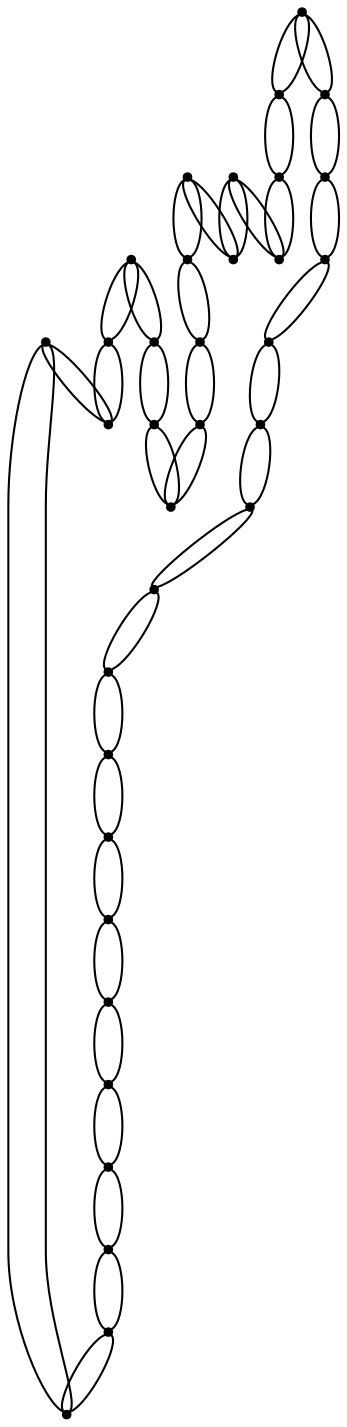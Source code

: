 graph {
  node [shape=point,comment="{\"directed\":false,\"doi\":\"10.1007/978-3-319-73915-1_41\",\"figure\":\"4\"}"]

  v0 [pos="1480.8171212040388,384.81000462613804"]
  v1 [pos="1480.8171212040388,490.37133439941886"]
  v2 [pos="1480.8171212040388,285.1119638125865"]
  v3 [pos="1445.631328714543,285.1119638125865"]
  v4 [pos="1445.631328714543,490.37133439941886"]
  v5 [pos="1410.443437807263,285.1119638125865"]
  v6 [pos="1410.4434378072629,490.37133439941886"]
  v7 [pos="1375.253448482199,285.1119638125865"]
  v8 [pos="1375.253448482199,490.37133439941886"]
  v9 [pos="1340.067655992703,285.1119638125865"]
  v10 [pos="1340.067655992703,490.37133439941886"]
  v11 [pos="1304.880814294315,285.1119638125865"]
  v12 [pos="1304.880814294315,490.37133439941886"]
  v13 [pos="1269.690824969251,285.1119638125865"]
  v14 [pos="1269.690824969251,490.37133439941886"]
  v15 [pos="1234.506081688647,285.1119638125865"]
  v16 [pos="1234.506081688647,490.37133439941886"]
  v17 [pos="1199.3181907813673,285.1119638125865"]
  v18 [pos="1199.318190781367,490.37133439941886"]
  v19 [pos="1164.1282014563033,285.1119638125865"]
  v20 [pos="1164.1282014563033,490.37133439941886"]
  v21 [pos="1128.943330998864,285.1119638125865"]
  v22 [pos="1128.943330998864,490.37133439941886"]
  v23 [pos="1093.7534688506353,285.11196381258645"]
  v24 [pos="1093.7534688506353,490.37133439941886"]
  v25 [pos="1058.5655143549377,285.1119638125865"]
  v26 [pos="1058.5655143549377,490.37133439941886"]
  v27 [pos="1023.380707485916,285.1119638125865"]
  v28 [pos="1023.3807074859161,490.37133439941886"]
  v29 [pos="988.1907658521653,285.11196381258645"]
  v30 [pos="988.1907658521653,490.37133439941886"]
  v31 [pos="953.0028272535721,285.1119638125865"]
  v32 [pos="953.0028272535721,384.81000462613804"]
  v33 [pos="953.0028272535721,490.37133439941886"]

  v0 -- v2 [id="-1",pos="1480.8171212040388,384.81000462613804 1492.5460684368347,361.35236585871576 1492.5460684368347,361.35236585871576 1492.5460684368347,361.35236585871576 1492.5460684368347,305.6399929045724 1492.5460684368347,305.6399929045724 1492.5460684368347,305.6399929045724 1480.8171212040388,285.1119638125865 1480.8171212040388,285.1119638125865 1480.8171212040388,285.1119638125865"]
  v32 -- v33 [id="-2",pos="953.0028272535721,384.81000462613804 941.2749928180858,408.26761159974126 941.2749928180858,408.26761159974126 941.2749928180858,408.26761159974126 941.2749928180858,466.9137274258157 941.2749928180858,466.9137274258157 941.2749928180858,466.9137274258157 953.0028272535721,490.37133439941886 953.0028272535721,490.37133439941886 953.0028272535721,490.37133439941886"]
  v31 -- v32 [id="-3",pos="953.0028272535721,285.1119638125865 941.2749928180858,305.6400246983916 941.2749928180858,305.6400246983916 941.2749928180858,305.6400246983916 941.2749928180858,361.35239765253493 941.2749928180858,361.35239765253493 941.2749928180858,361.35239765253493 953.0028272535721,384.81000462613804 953.0028272535721,384.81000462613804 953.0028272535721,384.81000462613804"]
  v33 -- v30 [id="-4",pos="953.0028272535721,490.37133439941886 964.7370205308282,502.0980712879731 964.7370205308282,502.0980712879731 964.7370205308282,502.0980712879731 976.4639329342579,502.0980712879731 976.4639329342579,502.0980712879731 976.4639329342579,502.0980712879731 988.1907658521653,490.37133439941886 988.1907658521653,490.37133439941886 988.1907658521653,490.37133439941886"]
  v31 -- v29 [id="-5",pos="953.0028272535721,285.1119638125865 964.7370205308282,296.8428656914546 964.7370205308282,296.8428656914546 964.7370205308282,296.8428656914546 976.4639329342579,296.8428656914546 976.4639329342579,296.8428656914546 976.4639329342579,296.8428656914546 988.1907658521653,285.11196381258645 988.1907658521653,285.11196381258645 988.1907658521653,285.11196381258645"]
  v32 -- v31 [id="-8",pos="953.0028272535721,384.81000462613804 964.7370205308282,361.35239765253493 964.7370205308282,361.35239765253493 964.7370205308282,361.35239765253493 964.7370205308282,305.6400246983916 964.7370205308282,305.6400246983916 964.7370205308282,305.6400246983916 953.0028272535721,285.1119638125865 953.0028272535721,285.1119638125865 953.0028272535721,285.1119638125865"]
  v33 -- v30 [id="-9",pos="953.0028272535721,490.37133439941886 964.7370205308282,478.6445975108646 964.7370205308282,478.6445975108646 964.7370205308282,478.6445975108646 976.4639329342579,478.6445975108646 976.4639329342579,478.6445975108646 976.4639329342579,478.6445975108646 988.1907658521653,490.37133439941886 988.1907658521653,490.37133439941886 988.1907658521653,490.37133439941886"]
  v31 -- v29 [id="-10",pos="953.0028272535721,285.1119638125865 964.7370205308282,273.3852269240322 964.7370205308282,273.3852269240322 964.7370205308282,273.3852269240322 976.4639329342579,273.3852269240322 976.4639329342579,273.3852269240322 976.4639329342579,273.3852269240322 988.1907658521653,285.11196381258645 988.1907658521653,285.11196381258645 988.1907658521653,285.11196381258645"]
  v33 -- v32 [id="-11",pos="953.0028272535721,490.37133439941886 964.7370205308282,466.9137274258157 964.7370205308282,466.9137274258157 964.7370205308282,466.9137274258157 964.7370205308282,408.26761159974126 964.7370205308282,408.26761159974126 964.7370205308282,408.26761159974126 953.0028272535721,384.81000462613804 953.0028272535721,384.81000462613804 953.0028272535721,384.81000462613804"]
  v30 -- v28 [id="-12",pos="988.1907658521653,490.37133439941886 999.9218273998498,502.0980712879731 999.9218273998498,502.0980712879731 999.9218273998498,502.0980712879731 1011.6486762148618,502.0980712879731 1011.6486762148618,502.0980712879731 1011.6486762148618,502.0980712879731 1023.3807074859161,490.37133439941886 1023.3807074859161,490.37133439941886 1023.3807074859161,490.37133439941886"]
  v30 -- v28 [id="-13",pos="988.1907658521653,490.37133439941886 999.9218273998498,478.6445975108646 999.9218273998498,478.6445975108646 999.9218273998498,478.6445975108646 1011.6486762148618,478.6445975108646 1011.6486762148618,478.6445975108646 1011.6486762148618,478.6445975108646 1023.3807074859161,490.37133439941886 1023.3807074859161,490.37133439941886 1023.3807074859161,490.37133439941886"]
  v29 -- v27 [id="-14",pos="988.1907658521653,285.11196381258645 999.9218273998498,273.3852269240322 999.9218273998498,273.3852269240322 999.9218273998498,273.3852269240322 1011.6486762148618,273.3852269240322 1011.6486762148618,273.3852269240322 1011.6486762148618,273.3852269240322 1023.380707485916,285.1119638125865 1023.380707485916,285.1119638125865 1023.380707485916,285.1119638125865"]
  v28 -- v26 [id="-15",pos="1023.3807074859161,490.37133439941886 1035.1065706804536,502.0980712879731 1035.1065706804536,502.0980712879731 1035.1065706804536,502.0980712879731 1046.8376163310338,502.0980712879731 1046.8376163310338,502.0980712879731 1046.8376163310338,502.0980712879731 1058.5655143549377,490.37133439941886 1058.5655143549377,490.37133439941886 1058.5655143549377,490.37133439941886"]
  v27 -- v29 [id="-16",pos="1023.380707485916,285.1119638125865 1011.6486762148618,296.8428656914546 1011.6486762148618,296.8428656914546 1011.6486762148618,296.8428656914546 999.9218273998498,296.8428656914546 999.9218273998498,296.8428656914546 999.9218273998498,296.8428656914546 988.1907658521653,285.11196381258645 988.1907658521653,285.11196381258645 988.1907658521653,285.11196381258645"]
  v28 -- v26 [id="-17",pos="1023.3807074859161,490.37133439941886 1035.1065706804536,478.6445975108646 1035.1065706804536,478.6445975108646 1035.1065706804536,478.6445975108646 1046.8376163310338,478.6445975108646 1046.8376163310338,478.6445975108646 1046.8376163310338,478.6445975108646 1058.5655143549377,490.37133439941886 1058.5655143549377,490.37133439941886 1058.5655143549377,490.37133439941886"]
  v27 -- v25 [id="-18",pos="1023.380707485916,285.1119638125865 1035.1065706804536,296.8428656914546 1035.1065706804536,296.8428656914546 1035.1065706804536,296.8428656914546 1046.8376163310338,296.8428656914546 1046.8376163310338,296.8428656914546 1046.8376163310338,296.8428656914546 1058.5655143549377,285.1119638125865 1058.5655143549377,285.1119638125865 1058.5655143549377,285.1119638125865"]
  v27 -- v25 [id="-19",pos="1023.380707485916,285.1119638125865 1035.1065706804536,273.3852269240322 1035.1065706804536,273.3852269240322 1035.1065706804536,273.3852269240322 1046.8376163310338,273.3852269240322 1046.8376163310338,273.3852269240322 1046.8376163310338,273.3852269240322 1058.5655143549377,285.1119638125865 1058.5655143549377,285.1119638125865 1058.5655143549377,285.1119638125865"]
  v25 -- v23 [id="-20",pos="1058.5655143549377,285.1119638125865 1070.299644043776,296.8428656914546 1070.299644043776,296.8428656914546 1070.299644043776,296.8428656914546 1082.026492858788,296.8428656914546 1082.026492858788,296.8428656914546 1082.026492858788,296.8428656914546 1093.7534688506353,285.11196381258645 1093.7534688506353,285.11196381258645 1093.7534688506353,285.11196381258645"]
  v26 -- v24 [id="-21",pos="1058.5655143549377,490.37133439941886 1070.299644043776,478.6445975108646 1070.299644043776,478.6445975108646 1070.299644043776,478.6445975108646 1082.026492858788,478.6445975108646 1082.026492858788,478.6445975108646 1082.026492858788,478.6445975108646 1093.7534688506353,490.37133439941886 1093.7534688506353,490.37133439941886 1093.7534688506353,490.37133439941886"]
  v24 -- v26 [id="-22",pos="1093.7534688506353,490.37133439941886 1082.026492858788,502.0980712879731 1082.026492858788,502.0980712879731 1082.026492858788,502.0980712879731 1070.299644043776,502.0980712879731 1070.299644043776,502.0980712879731 1070.299644043776,502.0980712879731 1058.5655143549377,490.37133439941886 1058.5655143549377,490.37133439941886 1058.5655143549377,490.37133439941886"]
  v24 -- v22 [id="-23",pos="1093.7534688506353,490.37133439941886 1105.48438732438,502.0980712879731 1105.48438732438,502.0980712879731 1105.48438732438,502.0980712879731 1117.211236139392,502.0980712879731 1117.211236139392,502.0980712879731 1117.211236139392,502.0980712879731 1128.943330998864,490.37133439941886 1128.943330998864,490.37133439941886 1128.943330998864,490.37133439941886"]
  v23 -- v21 [id="-24",pos="1093.7534688506353,285.11196381258645 1105.48438732438,296.8428656914546 1105.48438732438,296.8428656914546 1105.48438732438,296.8428656914546 1117.211236139392,296.8428656914546 1117.211236139392,296.8428656914546 1117.211236139392,296.8428656914546 1128.943330998864,285.1119638125865 1128.943330998864,285.1119638125865 1128.943330998864,285.1119638125865"]
  v24 -- v22 [id="-25",pos="1093.7534688506353,490.37133439941886 1105.48438732438,478.6445975108646 1105.48438732438,478.6445975108646 1105.48438732438,478.6445975108646 1117.211236139392,478.6445975108646 1117.211236139392,478.6445975108646 1117.211236139392,478.6445975108646 1128.943330998864,490.37133439941886 1128.943330998864,490.37133439941886 1128.943330998864,490.37133439941886"]
  v23 -- v25 [id="-26",pos="1093.7534688506353,285.11196381258645 1082.026492858788,273.3852269240322 1082.026492858788,273.3852269240322 1082.026492858788,273.3852269240322 1070.299644043776,273.3852269240322 1070.299644043776,273.3852269240322 1070.299644043776,273.3852269240322 1058.5655143549377,285.1119638125865 1058.5655143549377,285.1119638125865 1058.5655143549377,285.1119638125865"]
  v23 -- v21 [id="-27",pos="1093.7534688506353,285.11196381258645 1105.48438732438,273.3852269240322 1105.48438732438,273.3852269240322 1105.48438732438,273.3852269240322 1117.211236139392,273.3852269240322 1117.211236139392,273.3852269240322 1117.211236139392,273.3852269240322 1128.943330998864,285.1119638125865 1128.943330998864,285.1119638125865 1128.943330998864,285.1119638125865"]
  v21 -- v19 [id="-28",pos="1128.943330998864,285.1119638125865 1140.6691306049838,296.8428656914546 1140.6691306049838,296.8428656914546 1140.6691306049838,296.8428656914546 1152.4001762555638,296.8428656914546 1152.4001762555638,296.8428656914546 1152.4001762555638,296.8428656914546 1164.1282014563033,285.1119638125865 1164.1282014563033,285.1119638125865 1164.1282014563033,285.1119638125865"]
  v22 -- v20 [id="-29",pos="1128.943330998864,490.37133439941886 1140.6691306049838,478.6445975108646 1140.6691306049838,478.6445975108646 1140.6691306049838,478.6445975108646 1152.4001762555638,478.6445975108646 1152.4001762555638,478.6445975108646 1152.4001762555638,478.6445975108646 1164.1282014563033,490.37133439941886 1164.1282014563033,490.37133439941886 1164.1282014563033,490.37133439941886"]
  v20 -- v22 [id="-30",pos="1164.1282014563033,490.37133439941886 1152.4001762555638,502.0980712879731 1152.4001762555638,502.0980712879731 1152.4001762555638,502.0980712879731 1140.6691306049838,502.0980712879731 1140.6691306049838,502.0980712879731 1140.6691306049838,502.0980712879731 1128.943330998864,490.37133439941886 1128.943330998864,490.37133439941886 1128.943330998864,490.37133439941886"]
  v20 -- v18 [id="-31",pos="1164.1282014563033,490.37133439941886 1175.8580707211559,502.0980712879731 1175.8580707211559,502.0980712879731 1175.8580707211559,502.0980712879731 1187.5891163717358,502.0980712879731 1187.5891163717358,502.0980712879731 1187.5891163717358,502.0980712879731 1199.318190781367,490.37133439941886 1199.318190781367,490.37133439941886 1199.318190781367,490.37133439941886"]
  v19 -- v21 [id="-32",pos="1164.1282014563033,285.1119638125865 1152.4001762555638,273.3852269240322 1152.4001762555638,273.3852269240322 1152.4001762555638,273.3852269240322 1140.6691306049838,273.3852269240322 1140.6691306049838,273.3852269240322 1140.6691306049838,273.3852269240322 1128.943330998864,285.1119638125865 1128.943330998864,285.1119638125865 1128.943330998864,285.1119638125865"]
  v20 -- v18 [id="-33",pos="1164.1282014563033,490.37133439941886 1175.8580707211559,478.6445975108646 1175.8580707211559,478.6445975108646 1175.8580707211559,478.6445975108646 1187.5891163717358,478.6445975108646 1187.5891163717358,478.6445975108646 1187.5891163717358,478.6445975108646 1199.318190781367,490.37133439941886 1199.318190781367,490.37133439941886 1199.318190781367,490.37133439941886"]
  v19 -- v17 [id="-34",pos="1164.1282014563033,285.1119638125865 1175.8580707211559,296.8428656914546 1175.8580707211559,296.8428656914546 1175.8580707211559,296.8428656914546 1187.5891163717358,296.8428656914546 1187.5891163717358,296.8428656914546 1187.5891163717358,296.8428656914546 1199.3181907813673,285.1119638125865 1199.3181907813673,285.1119638125865 1199.3181907813673,285.1119638125865"]
  v18 -- v16 [id="-35",pos="1199.318190781367,490.37133439941886 1211.047010837328,502.0980712879731 1211.047010837328,502.0980712879731 1211.047010837328,502.0980712879731 1222.7738596523398,502.0980712879731 1222.7738596523398,502.0980712879731 1222.7738596523398,502.0980712879731 1234.506081688647,490.37133439941886 1234.506081688647,490.37133439941886 1234.506081688647,490.37133439941886"]
  v17 -- v15 [id="-36",pos="1199.3181907813673,285.1119638125865 1211.047010837328,296.8428656914546 1211.047010837328,296.8428656914546 1211.047010837328,296.8428656914546 1222.7738596523398,296.8428656914546 1222.7738596523398,296.8428656914546 1222.7738596523398,296.8428656914546 1234.506081688647,285.1119638125865 1234.506081688647,285.1119638125865 1234.506081688647,285.1119638125865"]
  v18 -- v16 [id="-37",pos="1199.318190781367,490.37133439941886 1211.047010837328,478.6445975108646 1211.047010837328,478.6445975108646 1211.047010837328,478.6445975108646 1222.7738596523398,478.6445975108646 1222.7738596523398,478.6445975108646 1222.7738596523398,478.6445975108646 1234.506081688647,490.37133439941886 1234.506081688647,490.37133439941886 1234.506081688647,490.37133439941886"]
  v17 -- v19 [id="-38",pos="1199.3181907813673,285.1119638125865 1187.5891163717358,273.3852269240322 1187.5891163717358,273.3852269240322 1187.5891163717358,273.3852269240322 1175.8580707211559,273.3852269240322 1175.8580707211559,273.3852269240322 1175.8580707211559,273.3852269240322 1164.1282014563033,285.1119638125865 1164.1282014563033,285.1119638125865 1164.1282014563033,285.1119638125865"]
  v17 -- v15 [id="-39",pos="1199.3181907813673,285.1119638125865 1211.047010837328,273.3852269240322 1211.047010837328,273.3852269240322 1211.047010837328,273.3852269240322 1222.7738596523398,273.3852269240322 1222.7738596523398,273.3852269240322 1222.7738596523398,273.3852269240322 1234.506081688647,285.1119638125865 1234.506081688647,285.1119638125865 1234.506081688647,285.1119638125865"]
  v16 -- v14 [id="-40",pos="1234.506081688647,490.37133439941886 1246.2318812947672,502.0980712879731 1246.2318812947672,502.0980712879731 1246.2318812947672,502.0980712879731 1257.9629269453471,502.0980712879731 1257.9629269453471,502.0980712879731 1257.9629269453471,502.0980712879731 1269.690824969251,490.37133439941886 1269.690824969251,490.37133439941886 1269.690824969251,490.37133439941886"]
  v16 -- v14 [id="-41",pos="1234.506081688647,490.37133439941886 1246.2318812947672,478.6445975108646 1246.2318812947672,478.6445975108646 1246.2318812947672,478.6445975108646 1257.9629269453471,478.6445975108646 1257.9629269453471,478.6445975108646 1257.9629269453471,478.6445975108646 1269.690824969251,490.37133439941886 1269.690824969251,490.37133439941886 1269.690824969251,490.37133439941886"]
  v15 -- v13 [id="-42",pos="1234.506081688647,285.1119638125865 1246.2318812947672,273.3852269240322 1246.2318812947672,273.3852269240322 1246.2318812947672,273.3852269240322 1257.9629269453471,273.3852269240322 1257.9629269453471,273.3852269240322 1257.9629269453471,273.3852269240322 1269.690824969251,285.1119638125865 1269.690824969251,285.1119638125865 1269.690824969251,285.1119638125865"]
  v14 -- v12 [id="-43",pos="1269.690824969251,490.37133439941886 1281.425018246507,502.0980712879731 1281.425018246507,502.0980712879731 1281.425018246507,502.0980712879731 1293.1518670615192,502.0980712879731 1293.1518670615192,502.0980712879731 1293.1518670615192,502.0980712879731 1304.880814294315,490.37133439941886 1304.880814294315,490.37133439941886 1304.880814294315,490.37133439941886"]
  v13 -- v11 [id="-44",pos="1269.690824969251,285.1119638125865 1281.425018246507,296.8428656914546 1281.425018246507,296.8428656914546 1281.425018246507,296.8428656914546 1293.1518670615192,296.8428656914546 1293.1518670615192,296.8428656914546 1293.1518670615192,296.8428656914546 1304.880814294315,285.1119638125865 1304.880814294315,285.1119638125865 1304.880814294315,285.1119638125865"]
  v14 -- v12 [id="-45",pos="1269.690824969251,490.37133439941886 1281.425018246507,478.6445975108646 1281.425018246507,478.6445975108646 1281.425018246507,478.6445975108646 1293.1518670615192,478.6445975108646 1293.1518670615192,478.6445975108646 1293.1518670615192,478.6445975108646 1304.880814294315,490.37133439941886 1304.880814294315,490.37133439941886 1304.880814294315,490.37133439941886"]
  v13 -- v15 [id="-46",pos="1269.690824969251,285.1119638125865 1257.9629269453471,296.8428656914546 1257.9629269453471,296.8428656914546 1257.9629269453471,296.8428656914546 1246.2318812947672,296.8428656914546 1246.2318812947672,296.8428656914546 1246.2318812947672,296.8428656914546 1234.506081688647,285.1119638125865 1234.506081688647,285.1119638125865 1234.506081688647,285.1119638125865"]
  v13 -- v11 [id="-47",pos="1269.690824969251,285.1119638125865 1281.425018246507,273.3852269240322 1281.425018246507,273.3852269240322 1281.425018246507,273.3852269240322 1293.1518670615192,273.3852269240322 1293.1518670615192,273.3852269240322 1293.1518670615192,273.3852269240322 1304.880814294315,285.1119638125865 1304.880814294315,285.1119638125865 1304.880814294315,285.1119638125865"]
  v11 -- v9 [id="-48",pos="1304.880814294315,285.1119638125865 1316.609761527111,296.8428656914546 1316.609761527111,296.8428656914546 1316.609761527111,296.8428656914546 1328.336610342123,296.8428656914546 1328.336610342123,296.8428656914546 1328.336610342123,296.8428656914546 1340.067655992703,285.1119638125865 1340.067655992703,285.1119638125865 1340.067655992703,285.1119638125865"]
  v12 -- v10 [id="-49",pos="1304.880814294315,490.37133439941886 1316.609761527111,478.6445975108646 1316.609761527111,478.6445975108646 1316.609761527111,478.6445975108646 1328.336610342123,478.6445975108646 1328.336610342123,478.6445975108646 1328.336610342123,478.6445975108646 1340.067655992703,490.37133439941886 1340.067655992703,490.37133439941886 1340.067655992703,490.37133439941886"]
  v10 -- v12 [id="-50",pos="1340.067655992703,490.37133439941886 1328.336610342123,502.0980712879731 1328.336610342123,502.0980712879731 1328.336610342123,502.0980712879731 1316.609761527111,502.0980712879731 1316.609761527111,502.0980712879731 1316.609761527111,502.0980712879731 1304.880814294315,490.37133439941886 1304.880814294315,490.37133439941886 1304.880814294315,490.37133439941886"]
  v11 -- v9 [id="-51",pos="1304.880814294315,285.1119638125865 1316.609761527111,273.3852269240322 1316.609761527111,273.3852269240322 1316.609761527111,273.3852269240322 1328.336610342123,273.3852269240322 1328.336610342123,273.3852269240322 1328.336610342123,273.3852269240322 1340.067655992703,285.1119638125865 1340.067655992703,285.1119638125865 1340.067655992703,285.1119638125865"]
  v9 -- v7 [id="-52",pos="1340.067655992703,285.1119638125865 1351.794504807715,296.8428656914546 1351.794504807715,296.8428656914546 1351.794504807715,296.8428656914546 1363.525550458295,296.8428656914546 1363.525550458295,296.8428656914546 1363.525550458295,296.8428656914546 1375.253448482199,285.1119638125865 1375.253448482199,285.1119638125865 1375.253448482199,285.1119638125865"]
  v10 -- v8 [id="-53",pos="1340.067655992703,490.37133439941886 1351.794504807715,478.6445975108646 1351.794504807715,478.6445975108646 1351.794504807715,478.6445975108646 1363.525550458295,478.6445975108646 1363.525550458295,478.6445975108646 1363.525550458295,478.6445975108646 1375.253448482199,490.37133439941886 1375.253448482199,490.37133439941886 1375.253448482199,490.37133439941886"]
  v8 -- v10 [id="-54",pos="1375.253448482199,490.37133439941886 1363.525550458295,502.0980712879731 1363.525550458295,502.0980712879731 1363.525550458295,502.0980712879731 1351.794504807715,502.0980712879731 1351.794504807715,502.0980712879731 1351.794504807715,502.0980712879731 1340.067655992703,490.37133439941886 1340.067655992703,490.37133439941886 1340.067655992703,490.37133439941886"]
  v9 -- v7 [id="-55",pos="1340.067655992703,285.1119638125865 1351.794504807715,273.3852269240322 1351.794504807715,273.3852269240322 1351.794504807715,273.3852269240322 1363.525550458295,273.3852269240322 1363.525550458295,273.3852269240322 1363.525550458295,273.3852269240322 1375.253448482199,285.1119638125865 1375.253448482199,285.1119638125865 1375.253448482199,285.1119638125865"]
  v7 -- v5 [id="-56",pos="1375.253448482199,285.1119638125865 1386.983444923887,296.8428656914546 1386.983444923887,296.8428656914546 1386.983444923887,296.8428656914546 1398.714490574467,296.8428656914546 1398.714490574467,296.8428656914546 1398.714490574467,296.8428656914546 1410.443437807263,285.1119638125865 1410.443437807263,285.1119638125865 1410.443437807263,285.1119638125865"]
  v8 -- v6 [id="-57",pos="1375.253448482199,490.37133439941886 1386.983444923887,478.6445975108646 1386.983444923887,478.6445975108646 1386.983444923887,478.6445975108646 1398.714490574467,478.6445975108646 1398.714490574467,478.6445975108646 1398.714490574467,478.6445975108646 1410.4434378072629,490.37133439941886 1410.4434378072629,490.37133439941886 1410.4434378072629,490.37133439941886"]
  v6 -- v8 [id="-58",pos="1410.4434378072629,490.37133439941886 1398.714490574467,502.0980712879731 1398.714490574467,502.0980712879731 1398.714490574467,502.0980712879731 1386.983444923887,502.0980712879731 1386.983444923887,502.0980712879731 1386.983444923887,502.0980712879731 1375.253448482199,490.37133439941886 1375.253448482199,490.37133439941886 1375.253448482199,490.37133439941886"]
  v6 -- v4 [id="-59",pos="1410.4434378072629,490.37133439941886 1422.172385040059,502.0980712879731 1422.172385040059,502.0980712879731 1422.172385040059,502.0980712879731 1433.903430690639,502.0980712879731 1433.903430690639,502.0980712879731 1433.903430690639,502.0980712879731 1445.631328714543,490.37133439941886 1445.631328714543,490.37133439941886 1445.631328714543,490.37133439941886"]
  v5 -- v7 [id="-60",pos="1410.443437807263,285.1119638125865 1398.714490574467,273.3852269240322 1398.714490574467,273.3852269240322 1398.714490574467,273.3852269240322 1386.983444923887,273.3852269240322 1386.983444923887,273.3852269240322 1386.983444923887,273.3852269240322 1375.253448482199,285.1119638125865 1375.253448482199,285.1119638125865 1375.253448482199,285.1119638125865"]
  v6 -- v4 [id="-61",pos="1410.4434378072629,490.37133439941886 1422.172385040059,478.6445975108646 1422.172385040059,478.6445975108646 1422.172385040059,478.6445975108646 1433.903430690639,478.6445975108646 1433.903430690639,478.6445975108646 1433.903430690639,478.6445975108646 1445.631328714543,490.37133439941886 1445.631328714543,490.37133439941886 1445.631328714543,490.37133439941886"]
  v5 -- v3 [id="-62",pos="1410.443437807263,285.1119638125865 1422.172385040059,296.8428656914546 1422.172385040059,296.8428656914546 1422.172385040059,296.8428656914546 1433.903430690639,296.8428656914546 1433.903430690639,296.8428656914546 1433.903430690639,296.8428656914546 1445.631328714543,285.1119638125865 1445.631328714543,285.1119638125865 1445.631328714543,285.1119638125865"]
  v4 -- v1 [id="-63",pos="1445.631328714543,490.37133439941886 1457.357128320663,502.0980712879731 1457.357128320663,502.0980712879731 1457.357128320663,502.0980712879731 1469.088173971243,502.0980712879731 1469.088173971243,502.0980712879731 1469.088173971243,502.0980712879731 1480.8171212040388,490.37133439941886 1480.8171212040388,490.37133439941886 1480.8171212040388,490.37133439941886"]
  v3 -- v2 [id="-64",pos="1445.631328714543,285.1119638125865 1457.357128320663,296.8428656914546 1457.357128320663,296.8428656914546 1457.357128320663,296.8428656914546 1469.088173971243,296.8428656914546 1469.088173971243,296.8428656914546 1469.088173971243,296.8428656914546 1480.8171212040388,285.1119638125865 1480.8171212040388,285.1119638125865 1480.8171212040388,285.1119638125865"]
  v4 -- v1 [id="-65",pos="1445.631328714543,490.37133439941886 1457.357128320663,478.6445975108646 1457.357128320663,478.6445975108646 1457.357128320663,478.6445975108646 1469.088173971243,478.6445975108646 1469.088173971243,478.6445975108646 1469.088173971243,478.6445975108646 1480.8171212040388,490.37133439941886 1480.8171212040388,490.37133439941886 1480.8171212040388,490.37133439941886"]
  v3 -- v5 [id="-66",pos="1445.631328714543,285.1119638125865 1433.903430690639,273.3852269240322 1433.903430690639,273.3852269240322 1433.903430690639,273.3852269240322 1422.172385040059,273.3852269240322 1422.172385040059,273.3852269240322 1422.172385040059,273.3852269240322 1410.443437807263,285.1119638125865 1410.443437807263,285.1119638125865 1410.443437807263,285.1119638125865"]
  v0 -- v1 [id="-67",pos="1480.8171212040388,384.81000462613804 1469.088173971243,408.26761159974126 1469.088173971243,408.26761159974126 1469.088173971243,408.26761159974126 1469.088173971243,466.9137274258157 1469.088173971243,466.9137274258157 1469.088173971243,466.9137274258157 1480.8171212040388,490.37133439941886 1480.8171212040388,490.37133439941886 1480.8171212040388,490.37133439941886"]
  v1 -- v0 [id="-69",pos="1480.8171212040388,490.37133439941886 1492.5460684368347,466.9137274258157 1492.5460684368347,466.9137274258157 1492.5460684368347,466.9137274258157 1492.5460684368347,408.26761159974126 1492.5460684368347,408.26761159974126 1492.5460684368347,408.26761159974126 1480.8171212040388,384.81000462613804 1480.8171212040388,384.81000462613804 1480.8171212040388,384.81000462613804"]
  v0 -- v2 [id="-70",pos="1480.8171212040388,384.81000462613804 1469.088173971243,361.35236585871576 1469.088173971243,361.35236585871576 1469.088173971243,361.35236585871576 1469.088173971243,305.6399929045724 1469.088173971243,305.6399929045724 1469.088173971243,305.6399929045724 1480.8171212040388,285.1119638125865 1480.8171212040388,285.1119638125865 1480.8171212040388,285.1119638125865"]
  v3 -- v2 [id="-72",pos="1445.631328714543,285.1119638125865 1457.357128320663,273.3852269240322 1457.357128320663,273.3852269240322 1457.357128320663,273.3852269240322 1469.088173971243,273.3852269240322 1469.088173971243,273.3852269240322 1469.088173971243,273.3852269240322 1480.8171212040388,285.1119638125865 1480.8171212040388,285.1119638125865 1480.8171212040388,285.1119638125865"]
}